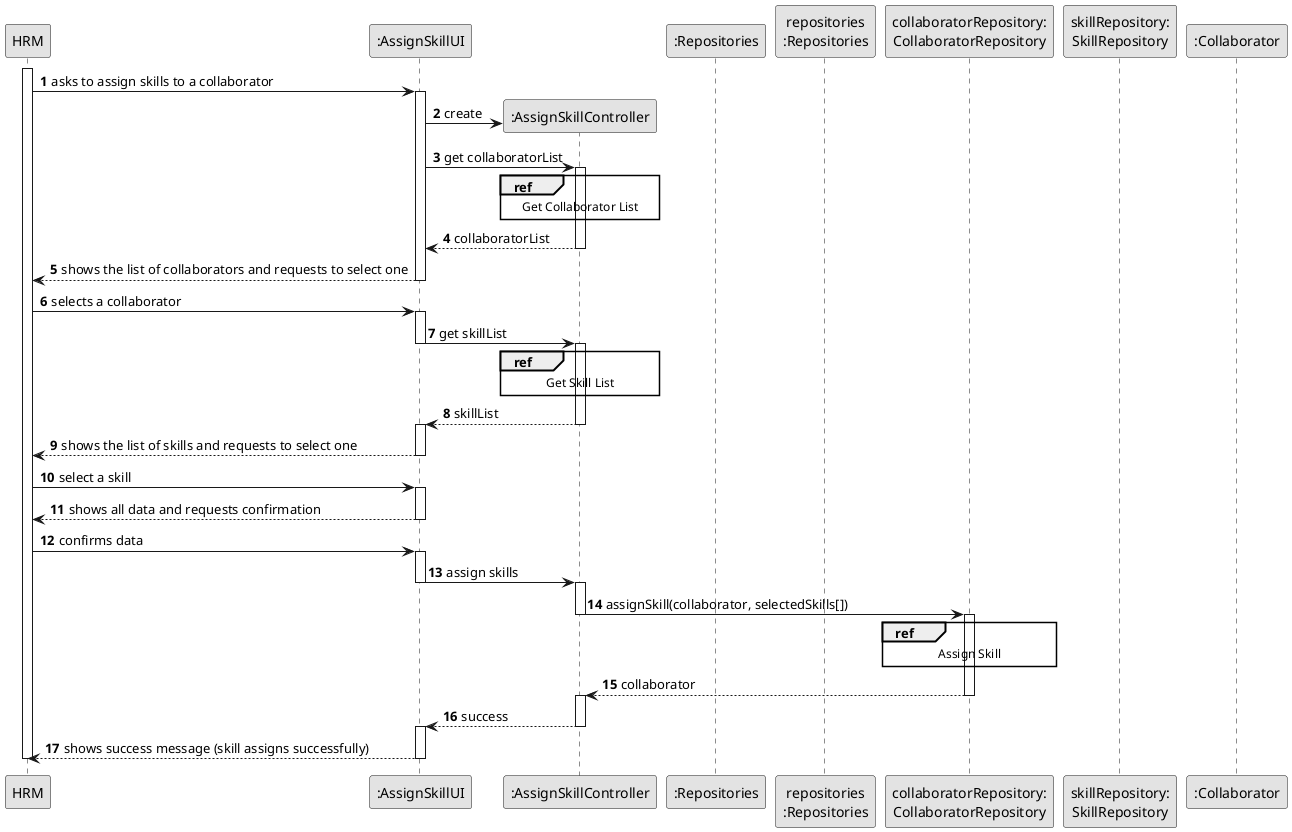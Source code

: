 @startuml
skinparam monochrome true
skinparam packageStyle rectangle
skinparam shadowing false

autonumber

participant "HRM" as HRM
participant ":AssignSkillUI" as UI
participant ":AssignSkillController" as CTRL
participant ":Repositories" as GlobRepo
participant "repositories\n:Repositories" as PLAT
participant "collaboratorRepository:\nCollaboratorRepository" as CLBREP
participant "skillRepository:\nSkillRepository" as skillRepository
participant ":Collaborator" as CLB


activate HRM
HRM -> UI : asks to assign skills to a collaborator
activate UI
UI -> CTRL** : create

UI -> CTRL: get collaboratorList
activate CTRL

ref over CTRL
Get Collaborator List
end ref

CTRL --> UI : collaboratorList
deactivate CTRL
UI --> HRM : shows the list of collaborators and requests to select one
deactivate UI

HRM -> UI : selects a collaborator
activate UI

UI -> CTRL : get skillList
deactivate UI
activate CTRL

ref over CTRL
Get Skill List
end ref



CTRL --> UI : skillList
deactivate CTRL
activate UI

UI --> HRM : shows the list of skills and requests to select one
deactivate UI

HRM -> UI : select a skill
activate UI

UI --> HRM: shows all data and requests confirmation
deactivate UI

HRM -> UI: confirms data
activate UI

UI -> CTRL : assign skills
deactivate UI
activate CTRL


CTRL -> CLBREP : assignSkill(collaborator, selectedSkills[])
deactivate CTRL

activate CLBREP

ref over CLBREP
Assign Skill
end ref


CLBREP --> CTRL : collaborator
deactivate CLBREP
activate CTRL
CTRL --> UI : success
deactivate CTRL
activate UI
UI --> HRM : shows success message (skill assigns successfully)
deactivate UI
deactivate HRM
@enduml